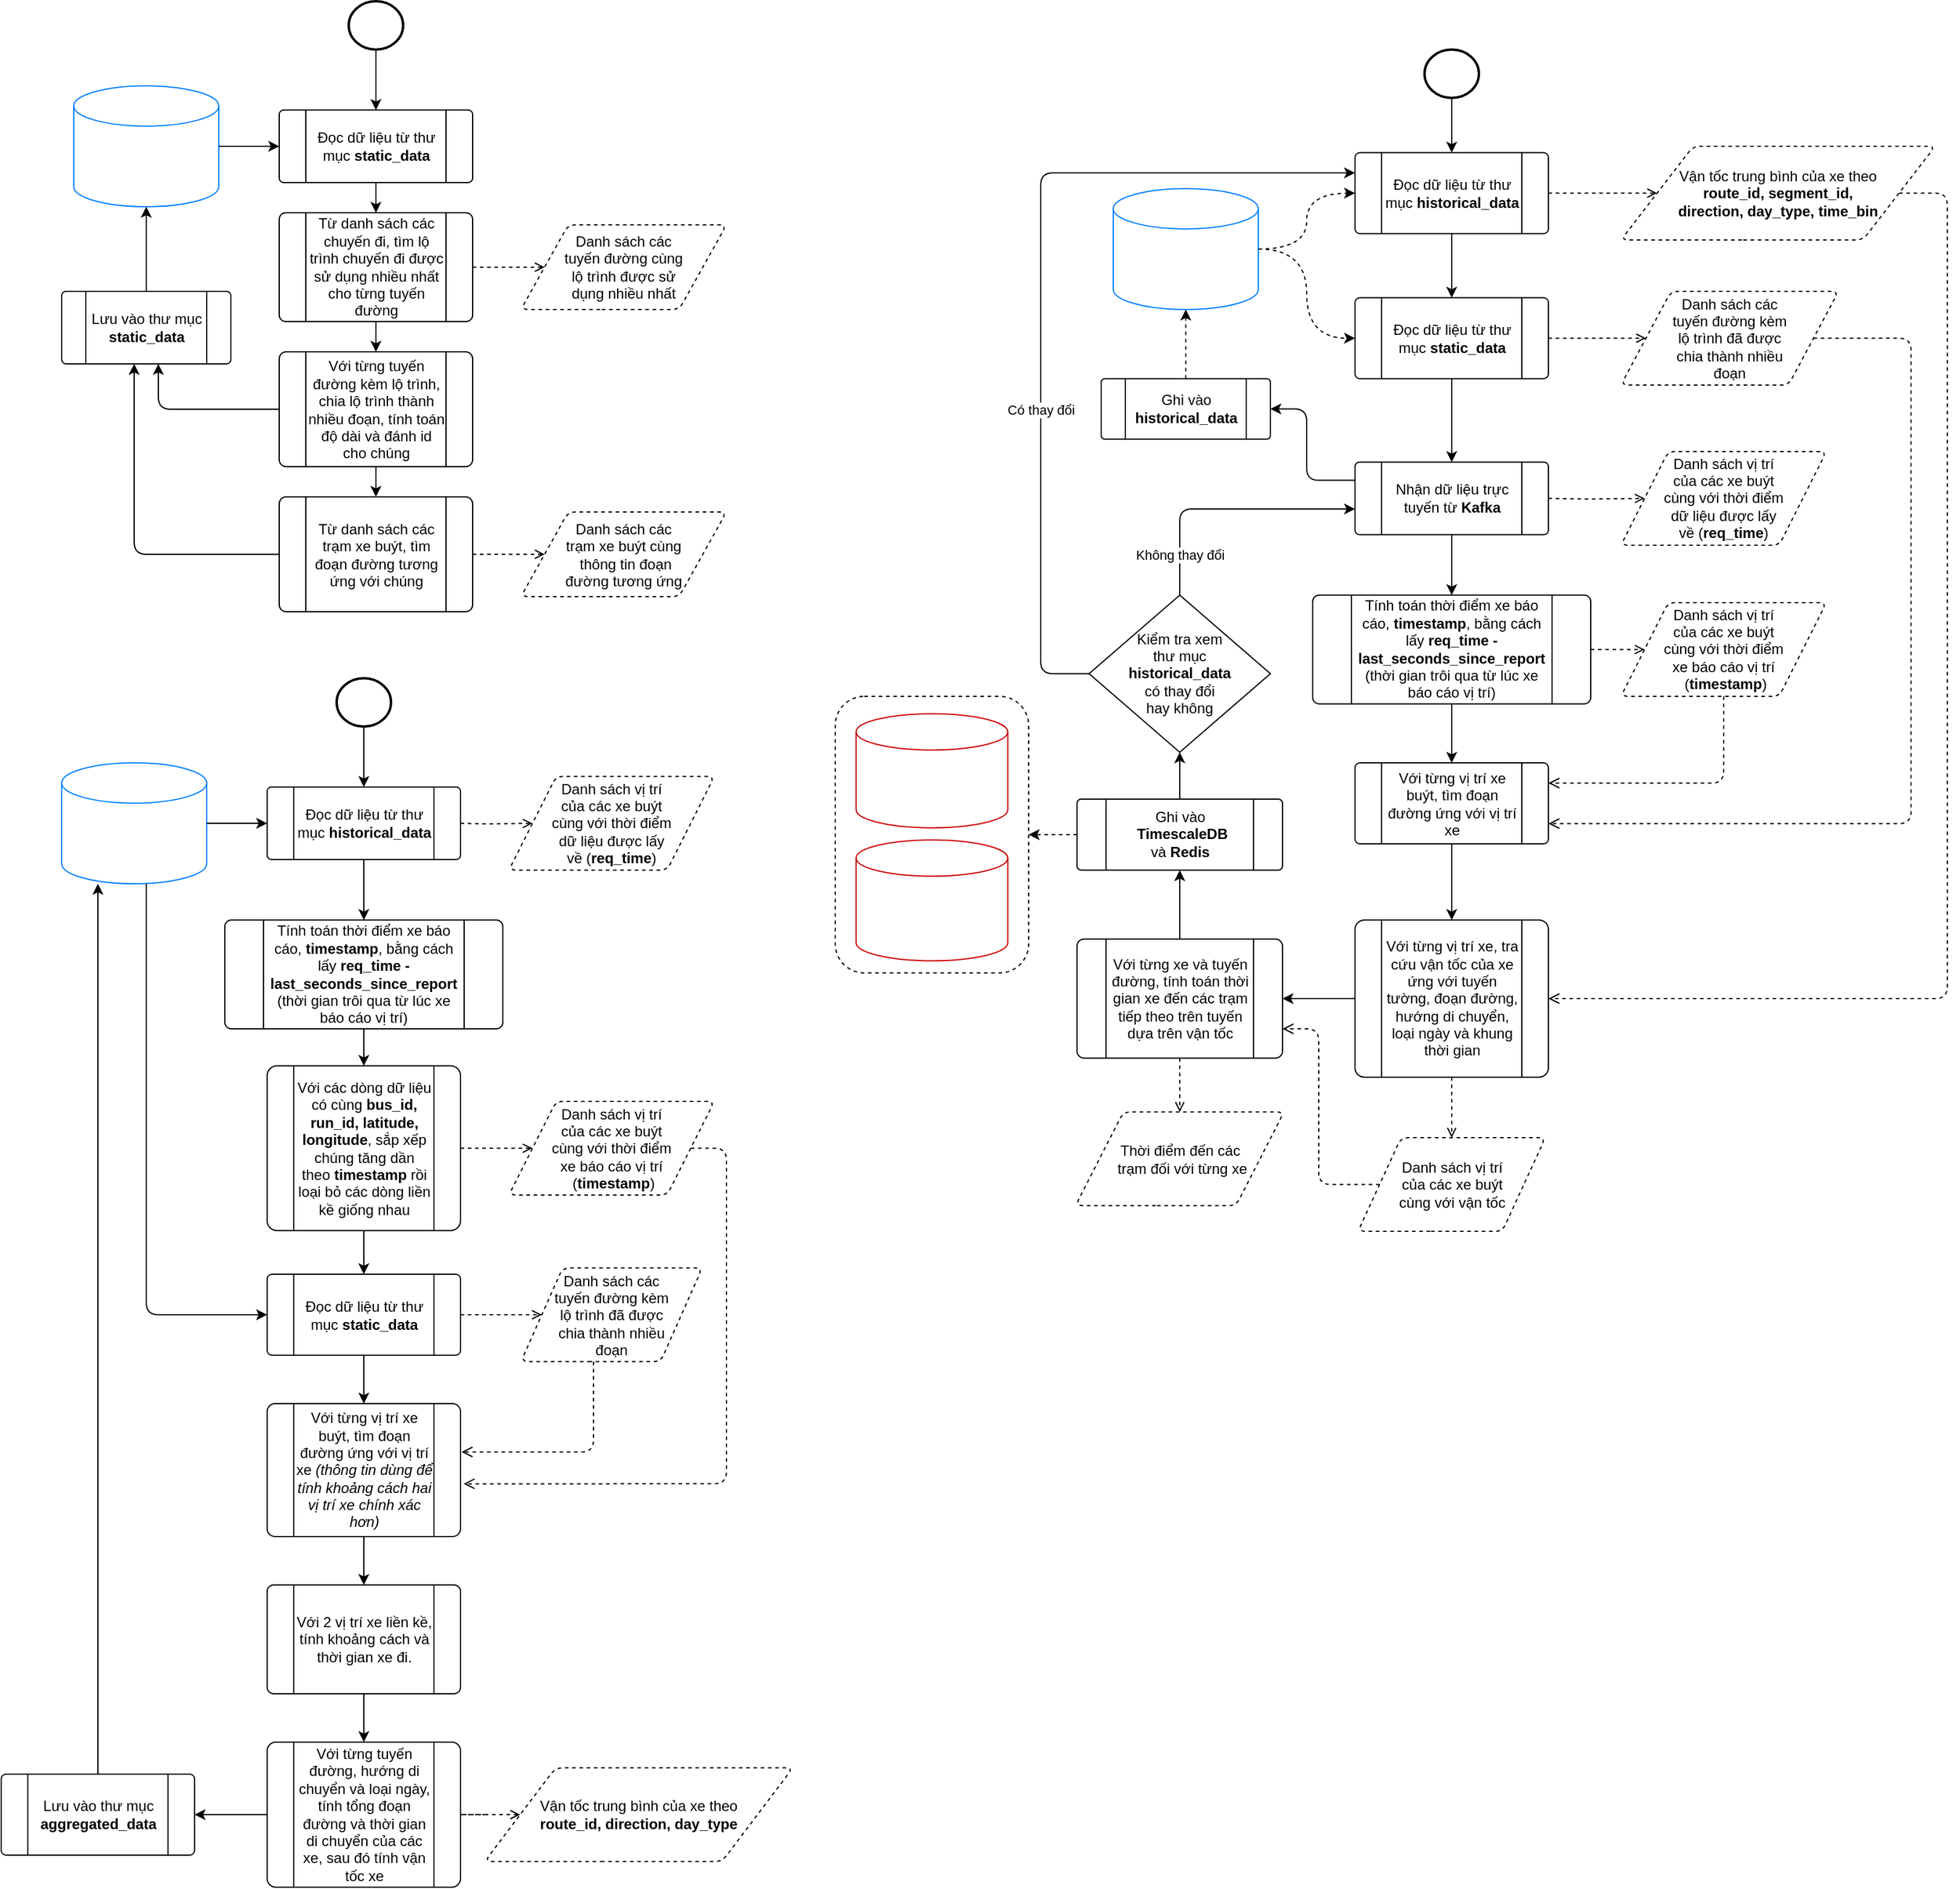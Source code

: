 <mxfile version="14.8.3" type="device"><diagram id="qMFnekn4dBkwKcCyuMU6" name="Page-1"><mxGraphModel dx="1181" dy="1144" grid="1" gridSize="10" guides="1" tooltips="1" connect="1" arrows="1" fold="1" page="1" pageScale="1" pageWidth="850" pageHeight="1100" math="0" shadow="0"><root><mxCell id="0"/><mxCell id="1" parent="0"/><mxCell id="ehZn6OlVtDh6Yn0bjx02-23" value="" style="group" parent="1" vertex="1" connectable="0"><mxGeometry x="890" y="1110" width="655" height="1000" as="geometry"/></mxCell><mxCell id="BM1fNFy99L5DrJd4SMUO-25" value="Danh sách các&lt;br&gt;tuyến đường kèm&lt;br&gt;lộ trình đã được&lt;br&gt;chia thành nhiều&lt;br&gt;đoạn" style="shape=parallelogram;html=1;strokeWidth=1;perimeter=parallelogramPerimeter;whiteSpace=wrap;rounded=1;arcSize=12;size=0.23;horizontal=1;dashed=1;" parent="ehZn6OlVtDh6Yn0bjx02-23" vertex="1"><mxGeometry x="430" y="487.75" width="150" height="77.5" as="geometry"/></mxCell><mxCell id="EC834DUbwCelz73j_CgH-8" value="Đọc dữ liệu từ thư mục&amp;nbsp;&lt;b&gt;historical_data&lt;/b&gt;" style="verticalLabelPosition=middle;verticalAlign=middle;html=1;shape=process;whiteSpace=wrap;rounded=1;size=0.14;arcSize=6;strokeWidth=1;labelPosition=center;align=center;" parent="ehZn6OlVtDh6Yn0bjx02-23" vertex="1"><mxGeometry x="220" y="90" width="160" height="60" as="geometry"/></mxCell><mxCell id="EC834DUbwCelz73j_CgH-9" value="" style="group" parent="ehZn6OlVtDh6Yn0bjx02-23" vertex="1" connectable="0"><mxGeometry x="50" y="70" width="120" height="100" as="geometry"/></mxCell><mxCell id="EC834DUbwCelz73j_CgH-10" value="" style="strokeWidth=1;html=1;shape=mxgraph.flowchart.database;whiteSpace=wrap;strokeColor=#007FFF;" parent="EC834DUbwCelz73j_CgH-9" vertex="1"><mxGeometry width="120" height="100" as="geometry"/></mxCell><mxCell id="EC834DUbwCelz73j_CgH-11" value="" style="shape=image;verticalLabelPosition=bottom;labelBackgroundColor=#ffffff;verticalAlign=top;aspect=fixed;imageAspect=0;image=https://blog.groupe-sii.com/wp-content/uploads/2014/11/hadoop-hdfs.png;" parent="EC834DUbwCelz73j_CgH-9" vertex="1"><mxGeometry x="17.61" y="40" width="84.77" height="40" as="geometry"/></mxCell><mxCell id="EC834DUbwCelz73j_CgH-12" style="edgeStyle=orthogonalEdgeStyle;rounded=0;orthogonalLoop=1;jettySize=auto;html=1;entryX=0;entryY=0.5;entryDx=0;entryDy=0;" parent="ehZn6OlVtDh6Yn0bjx02-23" source="EC834DUbwCelz73j_CgH-10" target="EC834DUbwCelz73j_CgH-8" edge="1"><mxGeometry relative="1" as="geometry"/></mxCell><mxCell id="EC834DUbwCelz73j_CgH-13" style="edgeStyle=orthogonalEdgeStyle;rounded=0;orthogonalLoop=1;jettySize=auto;html=1;" parent="ehZn6OlVtDh6Yn0bjx02-23" source="EC834DUbwCelz73j_CgH-14" target="EC834DUbwCelz73j_CgH-8" edge="1"><mxGeometry relative="1" as="geometry"/></mxCell><mxCell id="EC834DUbwCelz73j_CgH-14" value="" style="strokeWidth=2;html=1;shape=mxgraph.flowchart.start_2;whiteSpace=wrap;" parent="ehZn6OlVtDh6Yn0bjx02-23" vertex="1"><mxGeometry x="277.5" width="45" height="40" as="geometry"/></mxCell><mxCell id="EC834DUbwCelz73j_CgH-17" value="Tính toán thời điểm xe báo cáo, &lt;b&gt;timestamp&lt;/b&gt;, bằng cách lấy &lt;b&gt;req_time - last_seconds_since_report&lt;/b&gt; (thời gian trôi qua từ lúc xe báo cáo vị trí)" style="verticalLabelPosition=middle;verticalAlign=middle;html=1;shape=process;whiteSpace=wrap;rounded=1;size=0.14;arcSize=6;strokeWidth=1;labelPosition=center;align=center;" parent="ehZn6OlVtDh6Yn0bjx02-23" vertex="1"><mxGeometry x="185" y="200" width="230" height="90" as="geometry"/></mxCell><mxCell id="EC834DUbwCelz73j_CgH-7" style="edgeStyle=orthogonalEdgeStyle;curved=1;rounded=0;orthogonalLoop=1;jettySize=auto;html=1;entryX=0.5;entryY=0;entryDx=0;entryDy=0;" parent="ehZn6OlVtDh6Yn0bjx02-23" source="EC834DUbwCelz73j_CgH-8" target="EC834DUbwCelz73j_CgH-17" edge="1"><mxGeometry relative="1" as="geometry"/></mxCell><mxCell id="EC834DUbwCelz73j_CgH-21" value="Với các dòng dữ liệu có cùng &lt;b&gt;bus_id, run_id, latitude, longitude&lt;/b&gt;, sắp xếp chúng tăng dần theo&amp;nbsp;&lt;b&gt;timestamp &lt;/b&gt;rồi loại bỏ các dòng liền kề giống nhau" style="verticalLabelPosition=middle;verticalAlign=middle;html=1;shape=process;whiteSpace=wrap;rounded=1;size=0.14;arcSize=6;strokeWidth=1;labelPosition=center;align=center;" parent="ehZn6OlVtDh6Yn0bjx02-23" vertex="1"><mxGeometry x="220" y="320.63" width="160" height="136.25" as="geometry"/></mxCell><mxCell id="EC834DUbwCelz73j_CgH-16" style="edgeStyle=orthogonalEdgeStyle;curved=1;rounded=0;orthogonalLoop=1;jettySize=auto;html=1;entryX=0.5;entryY=0;entryDx=0;entryDy=0;" parent="ehZn6OlVtDh6Yn0bjx02-23" source="EC834DUbwCelz73j_CgH-17" target="EC834DUbwCelz73j_CgH-21" edge="1"><mxGeometry relative="1" as="geometry"/></mxCell><mxCell id="EC834DUbwCelz73j_CgH-25" style="edgeStyle=orthogonalEdgeStyle;rounded=0;orthogonalLoop=1;jettySize=auto;html=1;dashed=1;endArrow=open;endFill=0;" parent="ehZn6OlVtDh6Yn0bjx02-23" target="EC834DUbwCelz73j_CgH-26" edge="1"><mxGeometry relative="1" as="geometry"><mxPoint x="450" y="115" as="targetPoint"/><mxPoint x="380" y="120" as="sourcePoint"/></mxGeometry></mxCell><mxCell id="EC834DUbwCelz73j_CgH-26" value="Danh sách vị trí&lt;br&gt;của các xe buýt&lt;br&gt;cùng với thời điểm&lt;br&gt;dữ liệu được lấy&lt;br&gt;về (&lt;b&gt;req_time&lt;/b&gt;)" style="shape=parallelogram;html=1;strokeWidth=1;perimeter=parallelogramPerimeter;whiteSpace=wrap;rounded=1;arcSize=12;size=0.23;horizontal=1;dashed=1;" parent="ehZn6OlVtDh6Yn0bjx02-23" vertex="1"><mxGeometry x="420" y="81.25" width="170" height="77.5" as="geometry"/></mxCell><mxCell id="EC834DUbwCelz73j_CgH-28" style="edgeStyle=orthogonalEdgeStyle;rounded=0;orthogonalLoop=1;jettySize=auto;html=1;dashed=1;endArrow=open;endFill=0;exitX=1;exitY=0.5;exitDx=0;exitDy=0;" parent="ehZn6OlVtDh6Yn0bjx02-23" source="EC834DUbwCelz73j_CgH-21" target="EC834DUbwCelz73j_CgH-29" edge="1"><mxGeometry relative="1" as="geometry"><mxPoint x="480" y="372.5" as="targetPoint"/><mxPoint x="410" y="377.5" as="sourcePoint"/></mxGeometry></mxCell><mxCell id="EC834DUbwCelz73j_CgH-29" value="Danh sách vị trí&lt;br&gt;của các xe buýt&lt;br&gt;cùng với thời điểm&lt;br&gt;xe báo cáo vị trí&lt;br&gt;&amp;nbsp;(&lt;b&gt;timestamp&lt;/b&gt;)" style="shape=parallelogram;html=1;strokeWidth=1;perimeter=parallelogramPerimeter;whiteSpace=wrap;rounded=1;arcSize=12;size=0.23;horizontal=1;dashed=1;" parent="ehZn6OlVtDh6Yn0bjx02-23" vertex="1"><mxGeometry x="420" y="350" width="170" height="77.5" as="geometry"/></mxCell><mxCell id="EC834DUbwCelz73j_CgH-34" style="edgeStyle=orthogonalEdgeStyle;rounded=1;orthogonalLoop=1;jettySize=auto;html=1;entryX=0.5;entryY=0;entryDx=0;entryDy=0;exitX=0.5;exitY=1;exitDx=0;exitDy=0;" parent="ehZn6OlVtDh6Yn0bjx02-23" source="EC834DUbwCelz73j_CgH-21" target="EC834DUbwCelz73j_CgH-35" edge="1"><mxGeometry relative="1" as="geometry"><mxPoint x="290" y="453.13" as="sourcePoint"/></mxGeometry></mxCell><mxCell id="EC834DUbwCelz73j_CgH-35" value="Đọc dữ liệu từ thư mục &lt;b&gt;static_data&lt;/b&gt;" style="verticalLabelPosition=middle;verticalAlign=middle;html=1;shape=process;whiteSpace=wrap;rounded=1;size=0.14;arcSize=6;strokeWidth=1;labelPosition=center;align=center;" parent="ehZn6OlVtDh6Yn0bjx02-23" vertex="1"><mxGeometry x="220" y="493" width="160" height="67" as="geometry"/></mxCell><mxCell id="BM1fNFy99L5DrJd4SMUO-26" style="edgeStyle=orthogonalEdgeStyle;rounded=0;orthogonalLoop=1;jettySize=auto;html=1;entryX=0;entryY=0.5;entryDx=0;entryDy=0;dashed=1;endArrow=open;endFill=0;exitX=1;exitY=0.5;exitDx=0;exitDy=0;" parent="ehZn6OlVtDh6Yn0bjx02-23" source="EC834DUbwCelz73j_CgH-35" target="BM1fNFy99L5DrJd4SMUO-25" edge="1"><mxGeometry relative="1" as="geometry"><mxPoint x="415" y="531.75" as="sourcePoint"/></mxGeometry></mxCell><mxCell id="EC834DUbwCelz73j_CgH-37" style="edgeStyle=orthogonalEdgeStyle;rounded=1;orthogonalLoop=1;jettySize=auto;html=1;entryX=0;entryY=0.5;entryDx=0;entryDy=0;" parent="ehZn6OlVtDh6Yn0bjx02-23" source="EC834DUbwCelz73j_CgH-10" target="EC834DUbwCelz73j_CgH-35" edge="1"><mxGeometry relative="1" as="geometry"><mxPoint x="300" y="436.25" as="sourcePoint"/><mxPoint x="300" y="493" as="targetPoint"/><Array as="points"><mxPoint x="120" y="527"/></Array></mxGeometry></mxCell><mxCell id="EC834DUbwCelz73j_CgH-41" style="edgeStyle=orthogonalEdgeStyle;rounded=1;orthogonalLoop=1;jettySize=auto;html=1;entryX=0.5;entryY=0;entryDx=0;entryDy=0;exitX=0.5;exitY=1;exitDx=0;exitDy=0;" parent="ehZn6OlVtDh6Yn0bjx02-23" source="EC834DUbwCelz73j_CgH-35" target="EC834DUbwCelz73j_CgH-42" edge="1"><mxGeometry relative="1" as="geometry"><mxPoint x="305" y="590" as="sourcePoint"/></mxGeometry></mxCell><mxCell id="EC834DUbwCelz73j_CgH-42" value="Với từng vị trí xe buýt, tìm đoạn đường ứng với vị trí xe &lt;i&gt;(thông tin dùng để tính khoảng cách hai vị trí xe chính xác hơn)&lt;/i&gt;" style="verticalLabelPosition=middle;verticalAlign=middle;html=1;shape=process;whiteSpace=wrap;rounded=1;size=0.14;arcSize=6;strokeWidth=1;labelPosition=center;align=center;" parent="ehZn6OlVtDh6Yn0bjx02-23" vertex="1"><mxGeometry x="220" y="600" width="160" height="110" as="geometry"/></mxCell><mxCell id="EC834DUbwCelz73j_CgH-43" style="edgeStyle=orthogonalEdgeStyle;rounded=1;orthogonalLoop=1;jettySize=auto;html=1;entryX=1.005;entryY=0.368;entryDx=0;entryDy=0;endArrow=open;endFill=0;endSize=7;dashed=1;entryPerimeter=0;" parent="ehZn6OlVtDh6Yn0bjx02-23" source="BM1fNFy99L5DrJd4SMUO-25" target="EC834DUbwCelz73j_CgH-42" edge="1"><mxGeometry relative="1" as="geometry"><Array as="points"><mxPoint x="490" y="640"/><mxPoint x="381" y="640"/></Array></mxGeometry></mxCell><mxCell id="EC834DUbwCelz73j_CgH-44" style="edgeStyle=orthogonalEdgeStyle;rounded=1;orthogonalLoop=1;jettySize=auto;html=1;dashed=1;endArrow=open;endFill=0;endSize=7;entryX=1.016;entryY=0.603;entryDx=0;entryDy=0;entryPerimeter=0;" parent="ehZn6OlVtDh6Yn0bjx02-23" source="EC834DUbwCelz73j_CgH-29" target="EC834DUbwCelz73j_CgH-42" edge="1"><mxGeometry relative="1" as="geometry"><mxPoint x="380" y="670" as="targetPoint"/><Array as="points"><mxPoint x="600" y="389"/><mxPoint x="600" y="666"/></Array></mxGeometry></mxCell><mxCell id="EC834DUbwCelz73j_CgH-50" value="Vận tốc trung bình của xe theo&lt;br&gt;&lt;b&gt;route_id, direction, day_type&lt;/b&gt;" style="shape=parallelogram;html=1;strokeWidth=1;perimeter=parallelogramPerimeter;whiteSpace=wrap;rounded=1;arcSize=12;size=0.23;horizontal=1;dashed=1;" parent="ehZn6OlVtDh6Yn0bjx02-23" vertex="1"><mxGeometry x="400" y="901.25" width="255" height="77.5" as="geometry"/></mxCell><mxCell id="EC834DUbwCelz73j_CgH-51" value="Lưu vào thư mục &lt;b&gt;aggregated_data&lt;/b&gt;" style="verticalLabelPosition=middle;verticalAlign=middle;html=1;shape=process;whiteSpace=wrap;rounded=1;size=0.14;arcSize=6;strokeWidth=1;labelPosition=center;align=center;" parent="ehZn6OlVtDh6Yn0bjx02-23" vertex="1"><mxGeometry y="906.5" width="160" height="67" as="geometry"/></mxCell><mxCell id="EC834DUbwCelz73j_CgH-52" style="edgeStyle=orthogonalEdgeStyle;rounded=1;orthogonalLoop=1;jettySize=auto;html=1;entryX=1;entryY=0.5;entryDx=0;entryDy=0;exitX=0;exitY=0.5;exitDx=0;exitDy=0;" parent="ehZn6OlVtDh6Yn0bjx02-23" source="ehZn6OlVtDh6Yn0bjx02-18" target="EC834DUbwCelz73j_CgH-51" edge="1"><mxGeometry relative="1" as="geometry"><mxPoint x="220" y="940" as="sourcePoint"/></mxGeometry></mxCell><mxCell id="EC834DUbwCelz73j_CgH-53" style="edgeStyle=orthogonalEdgeStyle;rounded=1;orthogonalLoop=1;jettySize=auto;html=1;exitX=0.5;exitY=0;exitDx=0;exitDy=0;" parent="ehZn6OlVtDh6Yn0bjx02-23" source="EC834DUbwCelz73j_CgH-51" target="EC834DUbwCelz73j_CgH-10" edge="1"><mxGeometry relative="1" as="geometry"><mxPoint x="220" y="815" as="sourcePoint"/><mxPoint x="50" y="190" as="targetPoint"/><Array as="points"><mxPoint x="80" y="380"/><mxPoint x="80" y="380"/></Array></mxGeometry></mxCell><mxCell id="ehZn6OlVtDh6Yn0bjx02-17" value="Với 2 vị trí xe liền kề, tính khoảng cách và thời gian xe đi." style="verticalLabelPosition=middle;verticalAlign=middle;html=1;shape=process;whiteSpace=wrap;rounded=1;size=0.14;arcSize=6;strokeWidth=1;labelPosition=center;align=center;" parent="ehZn6OlVtDh6Yn0bjx02-23" vertex="1"><mxGeometry x="220" y="750" width="160" height="90" as="geometry"/></mxCell><mxCell id="ehZn6OlVtDh6Yn0bjx02-20" style="edgeStyle=orthogonalEdgeStyle;rounded=1;orthogonalLoop=1;jettySize=auto;html=1;" parent="ehZn6OlVtDh6Yn0bjx02-23" source="EC834DUbwCelz73j_CgH-42" target="ehZn6OlVtDh6Yn0bjx02-17" edge="1"><mxGeometry relative="1" as="geometry"/></mxCell><mxCell id="ehZn6OlVtDh6Yn0bjx02-18" value="Với từng tuyến đường, hướng di chuyển và loại ngày, tính tổng đoạn đường và thời gian di chuyển của các xe, sau đó tính vận tốc xe" style="verticalLabelPosition=middle;verticalAlign=middle;html=1;shape=process;whiteSpace=wrap;rounded=1;size=0.14;arcSize=6;strokeWidth=1;labelPosition=center;align=center;" parent="ehZn6OlVtDh6Yn0bjx02-23" vertex="1"><mxGeometry x="220" y="880" width="160" height="120" as="geometry"/></mxCell><mxCell id="EC834DUbwCelz73j_CgH-49" style="edgeStyle=orthogonalEdgeStyle;rounded=0;orthogonalLoop=1;jettySize=auto;html=1;entryX=0;entryY=0.5;entryDx=0;entryDy=0;dashed=1;endArrow=open;endFill=0;exitX=1;exitY=0.5;exitDx=0;exitDy=0;" parent="ehZn6OlVtDh6Yn0bjx02-23" source="ehZn6OlVtDh6Yn0bjx02-18" target="EC834DUbwCelz73j_CgH-50" edge="1"><mxGeometry relative="1" as="geometry"><mxPoint x="380" y="940" as="sourcePoint"/></mxGeometry></mxCell><mxCell id="ehZn6OlVtDh6Yn0bjx02-21" style="edgeStyle=orthogonalEdgeStyle;rounded=1;orthogonalLoop=1;jettySize=auto;html=1;entryX=0.5;entryY=0;entryDx=0;entryDy=0;" parent="ehZn6OlVtDh6Yn0bjx02-23" source="ehZn6OlVtDh6Yn0bjx02-17" target="ehZn6OlVtDh6Yn0bjx02-18" edge="1"><mxGeometry relative="1" as="geometry"/></mxCell><mxCell id="ehZn6OlVtDh6Yn0bjx02-30" value="" style="group" parent="1" vertex="1" connectable="0"><mxGeometry x="940" y="550" width="550" height="505" as="geometry"/></mxCell><mxCell id="BM1fNFy99L5DrJd4SMUO-6" value="Đọc dữ liệu từ thư mục&amp;nbsp;&lt;b&gt;static_data&lt;/b&gt;" style="verticalLabelPosition=middle;verticalAlign=middle;html=1;shape=process;whiteSpace=wrap;rounded=1;size=0.14;arcSize=6;strokeWidth=1;labelPosition=center;align=center;" parent="ehZn6OlVtDh6Yn0bjx02-30" vertex="1"><mxGeometry x="180" y="90" width="160" height="60" as="geometry"/></mxCell><mxCell id="BM1fNFy99L5DrJd4SMUO-7" value="" style="group" parent="ehZn6OlVtDh6Yn0bjx02-30" vertex="1" connectable="0"><mxGeometry x="10" y="70" width="120" height="100" as="geometry"/></mxCell><mxCell id="BM1fNFy99L5DrJd4SMUO-4" value="" style="strokeWidth=1;html=1;shape=mxgraph.flowchart.database;whiteSpace=wrap;strokeColor=#007FFF;" parent="BM1fNFy99L5DrJd4SMUO-7" vertex="1"><mxGeometry width="120" height="100" as="geometry"/></mxCell><mxCell id="BM1fNFy99L5DrJd4SMUO-5" value="" style="shape=image;verticalLabelPosition=bottom;labelBackgroundColor=#ffffff;verticalAlign=top;aspect=fixed;imageAspect=0;image=https://blog.groupe-sii.com/wp-content/uploads/2014/11/hadoop-hdfs.png;" parent="BM1fNFy99L5DrJd4SMUO-7" vertex="1"><mxGeometry x="17.61" y="40" width="84.77" height="40" as="geometry"/></mxCell><mxCell id="BM1fNFy99L5DrJd4SMUO-8" style="edgeStyle=orthogonalEdgeStyle;rounded=0;orthogonalLoop=1;jettySize=auto;html=1;entryX=0;entryY=0.5;entryDx=0;entryDy=0;" parent="ehZn6OlVtDh6Yn0bjx02-30" source="BM1fNFy99L5DrJd4SMUO-4" target="BM1fNFy99L5DrJd4SMUO-6" edge="1"><mxGeometry relative="1" as="geometry"/></mxCell><mxCell id="BM1fNFy99L5DrJd4SMUO-10" style="edgeStyle=orthogonalEdgeStyle;rounded=0;orthogonalLoop=1;jettySize=auto;html=1;" parent="ehZn6OlVtDh6Yn0bjx02-30" source="BM1fNFy99L5DrJd4SMUO-9" target="BM1fNFy99L5DrJd4SMUO-6" edge="1"><mxGeometry relative="1" as="geometry"/></mxCell><mxCell id="BM1fNFy99L5DrJd4SMUO-9" value="" style="strokeWidth=2;html=1;shape=mxgraph.flowchart.start_2;whiteSpace=wrap;" parent="ehZn6OlVtDh6Yn0bjx02-30" vertex="1"><mxGeometry x="237.5" width="45" height="40" as="geometry"/></mxCell><mxCell id="BM1fNFy99L5DrJd4SMUO-14" value="Từ danh sách các chuyến đi, tìm lộ trình chuyến đi được sử dụng nhiều nhất cho từng tuyến đường" style="verticalLabelPosition=middle;verticalAlign=middle;html=1;shape=process;whiteSpace=wrap;rounded=1;size=0.14;arcSize=6;strokeWidth=1;labelPosition=center;align=center;" parent="ehZn6OlVtDh6Yn0bjx02-30" vertex="1"><mxGeometry x="180" y="175" width="160" height="90" as="geometry"/></mxCell><mxCell id="BM1fNFy99L5DrJd4SMUO-16" style="edgeStyle=orthogonalEdgeStyle;curved=1;rounded=0;orthogonalLoop=1;jettySize=auto;html=1;entryX=0.5;entryY=0;entryDx=0;entryDy=0;" parent="ehZn6OlVtDh6Yn0bjx02-30" source="BM1fNFy99L5DrJd4SMUO-6" target="BM1fNFy99L5DrJd4SMUO-14" edge="1"><mxGeometry relative="1" as="geometry"/></mxCell><mxCell id="BM1fNFy99L5DrJd4SMUO-19" value="Danh sách các&lt;br&gt;tuyến đường cùng&lt;br&gt;lộ trình được sử&lt;br&gt;dụng nhiều&amp;nbsp;nhất" style="shape=parallelogram;html=1;strokeWidth=1;perimeter=parallelogramPerimeter;whiteSpace=wrap;rounded=1;arcSize=12;size=0.23;horizontal=1;dashed=1;" parent="ehZn6OlVtDh6Yn0bjx02-30" vertex="1"><mxGeometry x="380" y="185" width="170" height="70" as="geometry"/></mxCell><mxCell id="BM1fNFy99L5DrJd4SMUO-18" style="edgeStyle=orthogonalEdgeStyle;rounded=0;orthogonalLoop=1;jettySize=auto;html=1;dashed=1;endArrow=open;endFill=0;" parent="ehZn6OlVtDh6Yn0bjx02-30" source="BM1fNFy99L5DrJd4SMUO-14" target="BM1fNFy99L5DrJd4SMUO-19" edge="1"><mxGeometry relative="1" as="geometry"><mxPoint x="390" y="220" as="targetPoint"/></mxGeometry></mxCell><mxCell id="BM1fNFy99L5DrJd4SMUO-21" value="Với từng tuyến đường kèm lộ trình, chia lộ trình thành nhiều đoạn, tính toán độ dài và đánh id cho chúng" style="verticalLabelPosition=middle;verticalAlign=middle;html=1;shape=process;whiteSpace=wrap;rounded=1;size=0.14;arcSize=6;strokeWidth=1;labelPosition=center;align=center;" parent="ehZn6OlVtDh6Yn0bjx02-30" vertex="1"><mxGeometry x="180" y="290" width="160" height="95" as="geometry"/></mxCell><mxCell id="BM1fNFy99L5DrJd4SMUO-22" style="edgeStyle=orthogonalEdgeStyle;curved=1;rounded=0;orthogonalLoop=1;jettySize=auto;html=1;entryX=0.5;entryY=0;entryDx=0;entryDy=0;" parent="ehZn6OlVtDh6Yn0bjx02-30" source="BM1fNFy99L5DrJd4SMUO-14" target="BM1fNFy99L5DrJd4SMUO-21" edge="1"><mxGeometry relative="1" as="geometry"/></mxCell><mxCell id="EC834DUbwCelz73j_CgH-5" style="edgeStyle=orthogonalEdgeStyle;rounded=1;orthogonalLoop=1;jettySize=auto;html=1;entryX=0.5;entryY=1;entryDx=0;entryDy=0;entryPerimeter=0;" parent="ehZn6OlVtDh6Yn0bjx02-30" source="EC834DUbwCelz73j_CgH-3" target="BM1fNFy99L5DrJd4SMUO-4" edge="1"><mxGeometry relative="1" as="geometry"/></mxCell><mxCell id="EC834DUbwCelz73j_CgH-3" value="Lưu vào thư mục &lt;b&gt;static_data&lt;/b&gt;" style="verticalLabelPosition=middle;verticalAlign=middle;html=1;shape=process;whiteSpace=wrap;rounded=1;size=0.14;arcSize=6;strokeWidth=1;labelPosition=center;align=center;" parent="ehZn6OlVtDh6Yn0bjx02-30" vertex="1"><mxGeometry y="240" width="140" height="60" as="geometry"/></mxCell><mxCell id="EC834DUbwCelz73j_CgH-4" style="edgeStyle=orthogonalEdgeStyle;rounded=1;orthogonalLoop=1;jettySize=auto;html=1;" parent="ehZn6OlVtDh6Yn0bjx02-30" source="BM1fNFy99L5DrJd4SMUO-21" target="EC834DUbwCelz73j_CgH-3" edge="1"><mxGeometry relative="1" as="geometry"><Array as="points"><mxPoint x="80" y="338"/></Array></mxGeometry></mxCell><mxCell id="ehZn6OlVtDh6Yn0bjx02-29" style="edgeStyle=orthogonalEdgeStyle;rounded=1;orthogonalLoop=1;jettySize=auto;html=1;" parent="ehZn6OlVtDh6Yn0bjx02-30" source="ehZn6OlVtDh6Yn0bjx02-25" target="EC834DUbwCelz73j_CgH-3" edge="1"><mxGeometry relative="1" as="geometry"><Array as="points"><mxPoint x="60" y="458"/></Array></mxGeometry></mxCell><mxCell id="ehZn6OlVtDh6Yn0bjx02-25" value="Từ danh sách các trạm xe buýt, tìm đoạn đường tương ứng với chúng" style="verticalLabelPosition=middle;verticalAlign=middle;html=1;shape=process;whiteSpace=wrap;rounded=1;size=0.14;arcSize=6;strokeWidth=1;labelPosition=center;align=center;" parent="ehZn6OlVtDh6Yn0bjx02-30" vertex="1"><mxGeometry x="180" y="410" width="160" height="95" as="geometry"/></mxCell><mxCell id="ehZn6OlVtDh6Yn0bjx02-26" style="edgeStyle=orthogonalEdgeStyle;rounded=0;orthogonalLoop=1;jettySize=auto;html=1;dashed=1;endArrow=open;endFill=0;exitX=1;exitY=0.5;exitDx=0;exitDy=0;" parent="ehZn6OlVtDh6Yn0bjx02-30" source="ehZn6OlVtDh6Yn0bjx02-25" target="ehZn6OlVtDh6Yn0bjx02-27" edge="1"><mxGeometry relative="1" as="geometry"><mxPoint x="440" y="420" as="targetPoint"/><mxPoint x="390" y="420" as="sourcePoint"/></mxGeometry></mxCell><mxCell id="ehZn6OlVtDh6Yn0bjx02-27" value="Danh sách các&lt;br&gt;trạm xe buýt cùng&lt;br&gt;&amp;nbsp;thông tin đoạn&lt;br&gt;đường&amp;nbsp;tương ứng" style="shape=parallelogram;html=1;strokeWidth=1;perimeter=parallelogramPerimeter;whiteSpace=wrap;rounded=1;arcSize=12;size=0.23;horizontal=1;dashed=1;" parent="ehZn6OlVtDh6Yn0bjx02-30" vertex="1"><mxGeometry x="380" y="422.5" width="170" height="70" as="geometry"/></mxCell><mxCell id="ehZn6OlVtDh6Yn0bjx02-28" style="edgeStyle=orthogonalEdgeStyle;curved=1;rounded=0;orthogonalLoop=1;jettySize=auto;html=1;entryX=0.5;entryY=0;entryDx=0;entryDy=0;" parent="ehZn6OlVtDh6Yn0bjx02-30" source="BM1fNFy99L5DrJd4SMUO-21" target="ehZn6OlVtDh6Yn0bjx02-25" edge="1"><mxGeometry relative="1" as="geometry"><mxPoint x="260" y="340" as="sourcePoint"/></mxGeometry></mxCell><mxCell id="N60BdX411dJX0_6m8XAn-12" value="" style="group" vertex="1" connectable="0" parent="1"><mxGeometry x="1580" y="590" width="920" height="977.5" as="geometry"/></mxCell><mxCell id="EC834DUbwCelz73j_CgH-56" value="Danh sách các&lt;br&gt;tuyến đường kèm&lt;br&gt;lộ trình đã được&lt;br&gt;chia thành nhiều&lt;br&gt;đoạn" style="shape=parallelogram;html=1;strokeWidth=1;perimeter=parallelogramPerimeter;whiteSpace=wrap;rounded=1;arcSize=12;size=0.23;horizontal=1;dashed=1;" parent="N60BdX411dJX0_6m8XAn-12" vertex="1"><mxGeometry x="650" y="200" width="180" height="77.5" as="geometry"/></mxCell><mxCell id="EC834DUbwCelz73j_CgH-58" value="Nhận dữ liệu trực tuyến từ &lt;b&gt;Kafka&lt;/b&gt;" style="verticalLabelPosition=middle;verticalAlign=middle;html=1;shape=process;whiteSpace=wrap;rounded=1;size=0.14;arcSize=6;strokeWidth=1;labelPosition=center;align=center;" parent="N60BdX411dJX0_6m8XAn-12" vertex="1"><mxGeometry x="430" y="341.25" width="160" height="60" as="geometry"/></mxCell><mxCell id="EC834DUbwCelz73j_CgH-59" value="" style="group" parent="N60BdX411dJX0_6m8XAn-12" vertex="1" connectable="0"><mxGeometry x="230" y="115" width="120" height="100" as="geometry"/></mxCell><mxCell id="EC834DUbwCelz73j_CgH-60" value="" style="strokeWidth=1;html=1;shape=mxgraph.flowchart.database;whiteSpace=wrap;strokeColor=#007FFF;" parent="EC834DUbwCelz73j_CgH-59" vertex="1"><mxGeometry width="120" height="100" as="geometry"/></mxCell><mxCell id="EC834DUbwCelz73j_CgH-61" value="" style="shape=image;verticalLabelPosition=bottom;labelBackgroundColor=#ffffff;verticalAlign=top;aspect=fixed;imageAspect=0;image=https://blog.groupe-sii.com/wp-content/uploads/2014/11/hadoop-hdfs.png;" parent="EC834DUbwCelz73j_CgH-59" vertex="1"><mxGeometry x="17.61" y="40" width="84.77" height="40" as="geometry"/></mxCell><mxCell id="EC834DUbwCelz73j_CgH-64" value="" style="strokeWidth=2;html=1;shape=mxgraph.flowchart.start_2;whiteSpace=wrap;" parent="N60BdX411dJX0_6m8XAn-12" vertex="1"><mxGeometry x="487.5" width="45" height="40" as="geometry"/></mxCell><mxCell id="EC834DUbwCelz73j_CgH-66" value="Tính toán thời điểm xe báo cáo, &lt;b&gt;timestamp&lt;/b&gt;, bằng cách lấy &lt;b&gt;req_time - last_seconds_since_report&lt;/b&gt; (thời gian trôi qua từ lúc xe báo cáo vị trí)" style="verticalLabelPosition=middle;verticalAlign=middle;html=1;shape=process;whiteSpace=wrap;rounded=1;size=0.14;arcSize=6;strokeWidth=1;labelPosition=center;align=center;" parent="N60BdX411dJX0_6m8XAn-12" vertex="1"><mxGeometry x="395" y="451.25" width="230" height="90" as="geometry"/></mxCell><mxCell id="EC834DUbwCelz73j_CgH-57" style="edgeStyle=orthogonalEdgeStyle;curved=1;rounded=0;orthogonalLoop=1;jettySize=auto;html=1;entryX=0.5;entryY=0;entryDx=0;entryDy=0;" parent="N60BdX411dJX0_6m8XAn-12" source="EC834DUbwCelz73j_CgH-58" target="EC834DUbwCelz73j_CgH-66" edge="1"><mxGeometry x="50" as="geometry"/></mxCell><mxCell id="EC834DUbwCelz73j_CgH-68" style="edgeStyle=orthogonalEdgeStyle;rounded=0;orthogonalLoop=1;jettySize=auto;html=1;dashed=1;endArrow=open;endFill=0;" parent="N60BdX411dJX0_6m8XAn-12" target="EC834DUbwCelz73j_CgH-69" edge="1"><mxGeometry x="50" as="geometry"><mxPoint x="660" y="366.25" as="targetPoint"/><mxPoint x="590.0" y="371.25" as="sourcePoint"/></mxGeometry></mxCell><mxCell id="EC834DUbwCelz73j_CgH-69" value="Danh sách vị trí&lt;br&gt;của các xe buýt&lt;br&gt;cùng với thời điểm&lt;br&gt;dữ liệu được lấy&lt;br&gt;về (&lt;b&gt;req_time&lt;/b&gt;)" style="shape=parallelogram;html=1;strokeWidth=1;perimeter=parallelogramPerimeter;whiteSpace=wrap;rounded=1;arcSize=12;size=0.23;horizontal=1;dashed=1;" parent="N60BdX411dJX0_6m8XAn-12" vertex="1"><mxGeometry x="650" y="332.5" width="170" height="77.5" as="geometry"/></mxCell><mxCell id="EC834DUbwCelz73j_CgH-70" style="edgeStyle=orthogonalEdgeStyle;rounded=0;orthogonalLoop=1;jettySize=auto;html=1;dashed=1;endArrow=open;endFill=0;exitX=1;exitY=0.5;exitDx=0;exitDy=0;" parent="N60BdX411dJX0_6m8XAn-12" source="EC834DUbwCelz73j_CgH-66" target="EC834DUbwCelz73j_CgH-72" edge="1"><mxGeometry x="50" as="geometry"><mxPoint x="679.97" y="493.75" as="targetPoint"/><mxPoint x="579.97" y="510" as="sourcePoint"/></mxGeometry></mxCell><mxCell id="EC834DUbwCelz73j_CgH-72" value="Danh sách vị trí&lt;br&gt;của các xe buýt&lt;br&gt;cùng với thời điểm&lt;br&gt;xe báo cáo vị trí&lt;br&gt;&amp;nbsp;(&lt;b&gt;timestamp&lt;/b&gt;)" style="shape=parallelogram;html=1;strokeWidth=1;perimeter=parallelogramPerimeter;whiteSpace=wrap;rounded=1;arcSize=12;size=0.23;horizontal=1;dashed=1;" parent="N60BdX411dJX0_6m8XAn-12" vertex="1"><mxGeometry x="650" y="457.5" width="170" height="77.5" as="geometry"/></mxCell><mxCell id="EC834DUbwCelz73j_CgH-74" value="Đọc dữ liệu từ thư mục &lt;b&gt;static_data&lt;/b&gt;" style="verticalLabelPosition=middle;verticalAlign=middle;html=1;shape=process;whiteSpace=wrap;rounded=1;size=0.14;arcSize=6;strokeWidth=1;labelPosition=center;align=center;" parent="N60BdX411dJX0_6m8XAn-12" vertex="1"><mxGeometry x="430" y="205.25" width="160" height="67" as="geometry"/></mxCell><mxCell id="EC834DUbwCelz73j_CgH-54" style="edgeStyle=orthogonalEdgeStyle;rounded=0;orthogonalLoop=1;jettySize=auto;html=1;entryX=0;entryY=0.5;entryDx=0;entryDy=0;dashed=1;endArrow=open;endFill=0;exitX=1;exitY=0.5;exitDx=0;exitDy=0;" parent="N60BdX411dJX0_6m8XAn-12" source="EC834DUbwCelz73j_CgH-74" target="EC834DUbwCelz73j_CgH-56" edge="1"><mxGeometry x="50" as="geometry"><mxPoint x="614.97" y="633.5" as="sourcePoint"/></mxGeometry></mxCell><mxCell id="EC834DUbwCelz73j_CgH-77" value="Với từng vị trí xe buýt, tìm đoạn đường ứng với vị trí xe" style="verticalLabelPosition=middle;verticalAlign=middle;html=1;shape=process;whiteSpace=wrap;rounded=1;size=0.14;arcSize=6;strokeWidth=1;labelPosition=center;align=center;" parent="N60BdX411dJX0_6m8XAn-12" vertex="1"><mxGeometry x="430" y="590" width="160" height="67" as="geometry"/></mxCell><mxCell id="EC834DUbwCelz73j_CgH-78" value="Với từng vị trí xe, tra cứu vận tốc của xe ứng với tuyến tường, đoạn đường, hướng di chuyển, loại ngày và khung thời gian" style="verticalLabelPosition=middle;verticalAlign=middle;html=1;shape=process;whiteSpace=wrap;rounded=1;size=0.14;arcSize=6;strokeWidth=1;labelPosition=center;align=center;" parent="N60BdX411dJX0_6m8XAn-12" vertex="1"><mxGeometry x="430" y="720" width="160" height="130" as="geometry"/></mxCell><mxCell id="EC834DUbwCelz73j_CgH-79" style="edgeStyle=orthogonalEdgeStyle;rounded=1;orthogonalLoop=1;jettySize=auto;html=1;entryX=0.5;entryY=0;entryDx=0;entryDy=0;exitX=0.5;exitY=1;exitDx=0;exitDy=0;" parent="N60BdX411dJX0_6m8XAn-12" source="EC834DUbwCelz73j_CgH-77" target="EC834DUbwCelz73j_CgH-78" edge="1"><mxGeometry x="50" as="geometry"><mxPoint x="515" y="883" as="sourcePoint"/></mxGeometry></mxCell><mxCell id="EC834DUbwCelz73j_CgH-110" style="edgeStyle=orthogonalEdgeStyle;rounded=1;orthogonalLoop=1;jettySize=auto;html=1;entryX=1;entryY=0.5;entryDx=0;entryDy=0;dashed=1;endArrow=open;endFill=0;endSize=7;" parent="N60BdX411dJX0_6m8XAn-12" source="EC834DUbwCelz73j_CgH-81" target="EC834DUbwCelz73j_CgH-78" edge="1"><mxGeometry x="50" as="geometry"><Array as="points"><mxPoint x="920" y="119"/><mxPoint x="920" y="785"/></Array></mxGeometry></mxCell><mxCell id="EC834DUbwCelz73j_CgH-81" value="Vận tốc trung bình của xe theo&lt;br&gt;&lt;b&gt;route_id, segment_id, &lt;br&gt;direction, day_type, time_bin&lt;/b&gt;" style="shape=parallelogram;html=1;strokeWidth=1;perimeter=parallelogramPerimeter;whiteSpace=wrap;rounded=1;arcSize=12;size=0.23;horizontal=1;dashed=1;" parent="N60BdX411dJX0_6m8XAn-12" vertex="1"><mxGeometry x="650" y="80" width="260" height="77.5" as="geometry"/></mxCell><mxCell id="EC834DUbwCelz73j_CgH-108" style="edgeStyle=orthogonalEdgeStyle;rounded=1;orthogonalLoop=1;jettySize=auto;html=1;entryX=1;entryY=0.75;entryDx=0;entryDy=0;dashed=1;endArrow=open;endFill=0;endSize=7;" parent="N60BdX411dJX0_6m8XAn-12" source="EC834DUbwCelz73j_CgH-56" target="EC834DUbwCelz73j_CgH-77" edge="1"><mxGeometry x="50" as="geometry"><Array as="points"><mxPoint x="890" y="239"/><mxPoint x="890" y="640"/></Array></mxGeometry></mxCell><mxCell id="EC834DUbwCelz73j_CgH-82" value="Với từng xe và tuyến đường, tính toán thời gian xe đến các trạm tiếp theo trên tuyến dựa trên vận tốc" style="verticalLabelPosition=middle;verticalAlign=middle;html=1;shape=process;whiteSpace=wrap;rounded=1;size=0.14;arcSize=6;strokeWidth=1;labelPosition=center;align=center;" parent="N60BdX411dJX0_6m8XAn-12" vertex="1"><mxGeometry x="200" y="735.75" width="170" height="98.5" as="geometry"/></mxCell><mxCell id="EC834DUbwCelz73j_CgH-83" style="edgeStyle=orthogonalEdgeStyle;rounded=1;orthogonalLoop=1;jettySize=auto;html=1;entryX=1;entryY=0.5;entryDx=0;entryDy=0;exitX=0;exitY=0.5;exitDx=0;exitDy=0;" parent="N60BdX411dJX0_6m8XAn-12" source="EC834DUbwCelz73j_CgH-78" target="EC834DUbwCelz73j_CgH-82" edge="1"><mxGeometry x="50" as="geometry"><mxPoint x="120" y="793" as="sourcePoint"/></mxGeometry></mxCell><mxCell id="EC834DUbwCelz73j_CgH-102" value="Đọc dữ liệu từ thư mục &lt;b&gt;historical_data&lt;/b&gt;" style="verticalLabelPosition=middle;verticalAlign=middle;html=1;shape=process;whiteSpace=wrap;rounded=1;size=0.14;arcSize=6;strokeWidth=1;labelPosition=center;align=center;" parent="N60BdX411dJX0_6m8XAn-12" vertex="1"><mxGeometry x="430" y="85.25" width="160" height="67" as="geometry"/></mxCell><mxCell id="EC834DUbwCelz73j_CgH-109" style="edgeStyle=orthogonalEdgeStyle;rounded=1;orthogonalLoop=1;jettySize=auto;html=1;entryX=1;entryY=0.25;entryDx=0;entryDy=0;dashed=1;endArrow=open;endFill=0;endSize=7;" parent="N60BdX411dJX0_6m8XAn-12" source="EC834DUbwCelz73j_CgH-72" target="EC834DUbwCelz73j_CgH-77" edge="1"><mxGeometry x="50" as="geometry"><Array as="points"><mxPoint x="735" y="607"/></Array></mxGeometry></mxCell><mxCell id="EC834DUbwCelz73j_CgH-107" style="edgeStyle=orthogonalEdgeStyle;curved=1;rounded=0;orthogonalLoop=1;jettySize=auto;html=1;entryX=0.5;entryY=0;entryDx=0;entryDy=0;" parent="N60BdX411dJX0_6m8XAn-12" source="EC834DUbwCelz73j_CgH-66" target="EC834DUbwCelz73j_CgH-77" edge="1"><mxGeometry x="50" as="geometry"><mxPoint x="510" y="540" as="sourcePoint"/></mxGeometry></mxCell><mxCell id="EC834DUbwCelz73j_CgH-111" style="edgeStyle=orthogonalEdgeStyle;curved=1;rounded=0;orthogonalLoop=1;jettySize=auto;html=1;exitX=0.5;exitY=1;exitDx=0;exitDy=0;" parent="N60BdX411dJX0_6m8XAn-12" source="EC834DUbwCelz73j_CgH-74" target="EC834DUbwCelz73j_CgH-58" edge="1"><mxGeometry x="50" as="geometry"/></mxCell><mxCell id="EC834DUbwCelz73j_CgH-112" style="edgeStyle=orthogonalEdgeStyle;curved=1;rounded=0;orthogonalLoop=1;jettySize=auto;html=1;" parent="N60BdX411dJX0_6m8XAn-12" source="EC834DUbwCelz73j_CgH-102" target="EC834DUbwCelz73j_CgH-74" edge="1"><mxGeometry x="50" as="geometry"/></mxCell><mxCell id="EC834DUbwCelz73j_CgH-113" style="edgeStyle=orthogonalEdgeStyle;curved=1;rounded=0;orthogonalLoop=1;jettySize=auto;html=1;exitX=0.5;exitY=1;exitDx=0;exitDy=0;exitPerimeter=0;" parent="N60BdX411dJX0_6m8XAn-12" source="EC834DUbwCelz73j_CgH-64" target="EC834DUbwCelz73j_CgH-102" edge="1"><mxGeometry x="50" as="geometry"><Array as="points"/></mxGeometry></mxCell><mxCell id="EC834DUbwCelz73j_CgH-80" style="edgeStyle=orthogonalEdgeStyle;rounded=0;orthogonalLoop=1;jettySize=auto;html=1;entryX=0;entryY=0.5;entryDx=0;entryDy=0;dashed=1;endArrow=open;endFill=0;exitX=1;exitY=0.5;exitDx=0;exitDy=0;" parent="N60BdX411dJX0_6m8XAn-12" source="EC834DUbwCelz73j_CgH-102" target="EC834DUbwCelz73j_CgH-81" edge="1"><mxGeometry x="50" as="geometry"><mxPoint x="600" y="97.5" as="sourcePoint"/></mxGeometry></mxCell><mxCell id="EC834DUbwCelz73j_CgH-114" style="edgeStyle=orthogonalEdgeStyle;curved=1;rounded=0;orthogonalLoop=1;jettySize=auto;html=1;exitX=1;exitY=0.5;exitDx=0;exitDy=0;exitPerimeter=0;dashed=1;" parent="N60BdX411dJX0_6m8XAn-12" source="EC834DUbwCelz73j_CgH-60" target="EC834DUbwCelz73j_CgH-102" edge="1"><mxGeometry x="50" as="geometry"/></mxCell><mxCell id="EC834DUbwCelz73j_CgH-116" style="edgeStyle=orthogonalEdgeStyle;curved=1;rounded=0;orthogonalLoop=1;jettySize=auto;html=1;exitX=1;exitY=0.5;exitDx=0;exitDy=0;exitPerimeter=0;entryX=0;entryY=0.5;entryDx=0;entryDy=0;dashed=1;" parent="N60BdX411dJX0_6m8XAn-12" source="EC834DUbwCelz73j_CgH-60" target="EC834DUbwCelz73j_CgH-74" edge="1"><mxGeometry x="50" as="geometry"/></mxCell><mxCell id="EC834DUbwCelz73j_CgH-117" style="edgeStyle=orthogonalEdgeStyle;rounded=0;orthogonalLoop=1;jettySize=auto;html=1;dashed=1;endArrow=open;endFill=0;" parent="N60BdX411dJX0_6m8XAn-12" source="EC834DUbwCelz73j_CgH-78" target="EC834DUbwCelz73j_CgH-118" edge="1"><mxGeometry x="50" as="geometry"><mxPoint x="434.97" y="936.25" as="targetPoint"/><mxPoint x="380" y="938.75" as="sourcePoint"/></mxGeometry></mxCell><mxCell id="EC834DUbwCelz73j_CgH-119" style="edgeStyle=orthogonalEdgeStyle;rounded=1;orthogonalLoop=1;jettySize=auto;html=1;dashed=1;endArrow=open;endFill=0;endSize=7;entryX=1;entryY=0.75;entryDx=0;entryDy=0;" parent="N60BdX411dJX0_6m8XAn-12" source="EC834DUbwCelz73j_CgH-118" target="EC834DUbwCelz73j_CgH-82" edge="1"><mxGeometry x="50" as="geometry"><Array as="points"><mxPoint x="400" y="939"/><mxPoint x="400" y="810"/><mxPoint x="370" y="810"/></Array></mxGeometry></mxCell><mxCell id="EC834DUbwCelz73j_CgH-118" value="Danh sách vị trí&lt;br&gt;của các xe buýt&lt;br&gt;cùng với vận tốc" style="shape=parallelogram;html=1;strokeWidth=1;perimeter=parallelogramPerimeter;whiteSpace=wrap;rounded=1;arcSize=12;size=0.23;horizontal=1;dashed=1;" parent="N60BdX411dJX0_6m8XAn-12" vertex="1"><mxGeometry x="432.5" y="900" width="155" height="77.5" as="geometry"/></mxCell><mxCell id="EC834DUbwCelz73j_CgH-122" style="edgeStyle=orthogonalEdgeStyle;rounded=0;orthogonalLoop=1;jettySize=auto;html=1;dashed=1;endArrow=open;endFill=0;" parent="N60BdX411dJX0_6m8XAn-12" source="EC834DUbwCelz73j_CgH-82" target="EC834DUbwCelz73j_CgH-123" edge="1"><mxGeometry x="50" as="geometry"><mxPoint x="2.47" y="756.25" as="targetPoint"/><mxPoint x="77.5" y="670" as="sourcePoint"/></mxGeometry></mxCell><mxCell id="EC834DUbwCelz73j_CgH-123" value="Thời điểm đến các&lt;br&gt;&amp;nbsp;trạm đối với từng xe" style="shape=parallelogram;html=1;strokeWidth=1;perimeter=parallelogramPerimeter;whiteSpace=wrap;rounded=1;arcSize=12;size=0.23;horizontal=1;dashed=1;" parent="N60BdX411dJX0_6m8XAn-12" vertex="1"><mxGeometry x="198.75" y="878.75" width="172.5" height="77.5" as="geometry"/></mxCell><mxCell id="EC834DUbwCelz73j_CgH-124" value="Ghi vào&lt;br&gt;&amp;nbsp;&lt;b&gt;TimescaleDB&lt;/b&gt;&lt;br&gt;và&amp;nbsp;&lt;b&gt;Redis&lt;/b&gt;" style="verticalLabelPosition=middle;verticalAlign=middle;html=1;shape=process;whiteSpace=wrap;rounded=1;size=0.14;arcSize=6;strokeWidth=1;labelPosition=center;align=center;" parent="N60BdX411dJX0_6m8XAn-12" vertex="1"><mxGeometry x="200" y="620" width="170" height="58.75" as="geometry"/></mxCell><mxCell id="EC834DUbwCelz73j_CgH-125" style="edgeStyle=orthogonalEdgeStyle;rounded=1;orthogonalLoop=1;jettySize=auto;html=1;entryX=0.5;entryY=1;entryDx=0;entryDy=0;exitX=0.5;exitY=0;exitDx=0;exitDy=0;" parent="N60BdX411dJX0_6m8XAn-12" source="EC834DUbwCelz73j_CgH-82" target="EC834DUbwCelz73j_CgH-124" edge="1"><mxGeometry x="50" as="geometry"><mxPoint x="296.25" y="740.0" as="sourcePoint"/></mxGeometry></mxCell><mxCell id="EC834DUbwCelz73j_CgH-128" value="Kiểm tra xem&lt;br&gt;thư mục&lt;br&gt;&lt;b&gt;historical_data &lt;br&gt;&lt;/b&gt;có thay đổi &lt;br&gt;hay không" style="rhombus;whiteSpace=wrap;html=1;" parent="N60BdX411dJX0_6m8XAn-12" vertex="1"><mxGeometry x="210" y="451.25" width="150" height="130" as="geometry"/></mxCell><mxCell id="EC834DUbwCelz73j_CgH-130" style="edgeStyle=orthogonalEdgeStyle;rounded=1;orthogonalLoop=1;jettySize=auto;html=1;entryX=0.5;entryY=1;entryDx=0;entryDy=0;" parent="N60BdX411dJX0_6m8XAn-12" source="EC834DUbwCelz73j_CgH-124" target="EC834DUbwCelz73j_CgH-128" edge="1"><mxGeometry x="50" as="geometry"><mxPoint x="515" y="883" as="sourcePoint"/></mxGeometry></mxCell><mxCell id="EC834DUbwCelz73j_CgH-132" style="edgeStyle=orthogonalEdgeStyle;rounded=1;orthogonalLoop=1;jettySize=auto;html=1;" parent="N60BdX411dJX0_6m8XAn-12" source="EC834DUbwCelz73j_CgH-128" edge="1"><mxGeometry x="50" as="geometry"><mxPoint x="515" y="883" as="sourcePoint"/><mxPoint x="430" y="380" as="targetPoint"/><Array as="points"><mxPoint x="285" y="380"/><mxPoint x="430" y="380"/></Array></mxGeometry></mxCell><mxCell id="EC834DUbwCelz73j_CgH-134" value="Không thay đổi" style="edgeLabel;html=1;align=center;verticalAlign=middle;resizable=0;points=[];" parent="EC834DUbwCelz73j_CgH-132" vertex="1" connectable="0"><mxGeometry x="-0.424" y="-1" relative="1" as="geometry"><mxPoint x="-1" y="29" as="offset"/></mxGeometry></mxCell><mxCell id="EC834DUbwCelz73j_CgH-135" style="edgeStyle=orthogonalEdgeStyle;rounded=1;orthogonalLoop=1;jettySize=auto;html=1;entryX=0;entryY=0.25;entryDx=0;entryDy=0;" parent="N60BdX411dJX0_6m8XAn-12" source="EC834DUbwCelz73j_CgH-128" target="EC834DUbwCelz73j_CgH-102" edge="1"><mxGeometry x="50" as="geometry"><mxPoint x="515" y="883" as="sourcePoint"/><Array as="points"><mxPoint x="170" y="516"/><mxPoint x="170" y="102"/></Array></mxGeometry></mxCell><mxCell id="EC834DUbwCelz73j_CgH-136" value="Có thay đổi" style="edgeLabel;html=1;align=center;verticalAlign=middle;resizable=0;points=[];" parent="EC834DUbwCelz73j_CgH-135" vertex="1" connectable="0"><mxGeometry x="-0.424" y="-1" relative="1" as="geometry"><mxPoint x="-1" y="-53" as="offset"/></mxGeometry></mxCell><mxCell id="ehZn6OlVtDh6Yn0bjx02-5" style="edgeStyle=orthogonalEdgeStyle;rounded=1;orthogonalLoop=1;jettySize=auto;html=1;dashed=1;" parent="N60BdX411dJX0_6m8XAn-12" source="ehZn6OlVtDh6Yn0bjx02-2" target="EC834DUbwCelz73j_CgH-60" edge="1"><mxGeometry x="50" as="geometry"/></mxCell><mxCell id="ehZn6OlVtDh6Yn0bjx02-2" value="Ghi vào &lt;b&gt;historical_data&lt;/b&gt;" style="verticalLabelPosition=middle;verticalAlign=middle;html=1;shape=process;whiteSpace=wrap;rounded=1;size=0.14;arcSize=6;strokeWidth=1;labelPosition=center;align=center;" parent="N60BdX411dJX0_6m8XAn-12" vertex="1"><mxGeometry x="220" y="272.25" width="140" height="50" as="geometry"/></mxCell><mxCell id="ehZn6OlVtDh6Yn0bjx02-3" style="edgeStyle=orthogonalEdgeStyle;rounded=1;orthogonalLoop=1;jettySize=auto;html=1;exitX=0;exitY=0.25;exitDx=0;exitDy=0;entryX=1;entryY=0.5;entryDx=0;entryDy=0;" parent="N60BdX411dJX0_6m8XAn-12" source="EC834DUbwCelz73j_CgH-58" target="ehZn6OlVtDh6Yn0bjx02-2" edge="1"><mxGeometry x="50" as="geometry"><Array as="points"><mxPoint x="390" y="356"/><mxPoint x="390" y="297"/></Array></mxGeometry></mxCell><mxCell id="ehZn6OlVtDh6Yn0bjx02-10" style="edgeStyle=orthogonalEdgeStyle;rounded=1;orthogonalLoop=1;jettySize=auto;html=1;dashed=1;" parent="N60BdX411dJX0_6m8XAn-12" source="EC834DUbwCelz73j_CgH-124" target="N60BdX411dJX0_6m8XAn-2" edge="1"><mxGeometry x="50" as="geometry"><mxPoint x="150" y="649.38" as="targetPoint"/></mxGeometry></mxCell><mxCell id="N60BdX411dJX0_6m8XAn-11" value="" style="group" vertex="1" connectable="0" parent="N60BdX411dJX0_6m8XAn-12"><mxGeometry y="535" width="160" height="228.75" as="geometry"/></mxCell><mxCell id="N60BdX411dJX0_6m8XAn-2" value="" style="rounded=1;whiteSpace=wrap;html=1;dashed=1;" vertex="1" parent="N60BdX411dJX0_6m8XAn-11"><mxGeometry width="160" height="228.75" as="geometry"/></mxCell><mxCell id="N60BdX411dJX0_6m8XAn-7" value="" style="shape=cylinder3;whiteSpace=wrap;html=1;boundedLbl=1;backgroundOutline=1;size=15;strokeColor=#CC0000;" vertex="1" parent="N60BdX411dJX0_6m8XAn-11"><mxGeometry x="17.25" y="14.4" width="125.5" height="94.35" as="geometry"/></mxCell><mxCell id="N60BdX411dJX0_6m8XAn-8" value="" style="shape=image;verticalLabelPosition=bottom;labelBackgroundColor=#ffffff;verticalAlign=top;aspect=fixed;imageAspect=0;image=https://cdn.holistics.io/landing/databases/timescale.png;" vertex="1" parent="N60BdX411dJX0_6m8XAn-11"><mxGeometry x="37.22" y="50" width="85.56" height="50.22" as="geometry"/></mxCell><mxCell id="N60BdX411dJX0_6m8XAn-10" value="" style="shape=cylinder3;whiteSpace=wrap;html=1;boundedLbl=1;backgroundOutline=1;size=15;strokeColor=#CC0000;" vertex="1" parent="N60BdX411dJX0_6m8XAn-11"><mxGeometry x="17.25" y="118.75" width="125.5" height="100" as="geometry"/></mxCell><mxCell id="N60BdX411dJX0_6m8XAn-5" value="" style="shape=image;verticalLabelPosition=bottom;labelBackgroundColor=#ffffff;verticalAlign=top;aspect=fixed;imageAspect=0;image=https://miro.medium.com/max/308/1*oaR2BaMEvQB4awCWjVaZJA.png;" vertex="1" parent="N60BdX411dJX0_6m8XAn-11"><mxGeometry x="48.39" y="158.75" width="63.22" height="53.37" as="geometry"/></mxCell></root></mxGraphModel></diagram></mxfile>